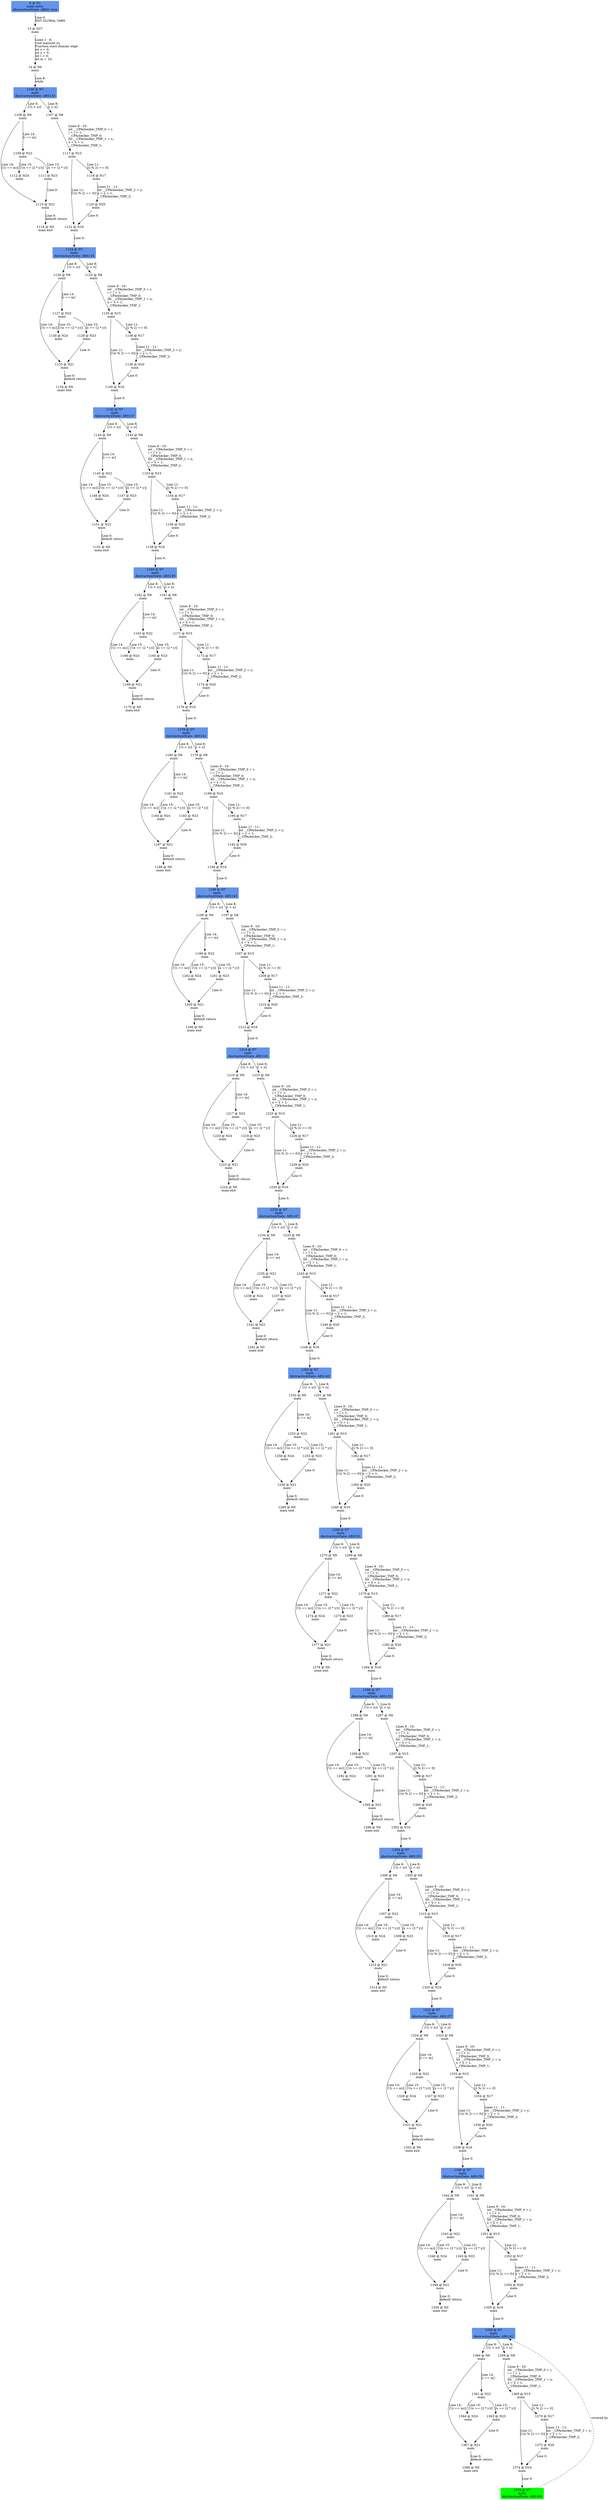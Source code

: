 digraph ARG {
node [style="filled" shape="box" color="white"]
0 [fillcolor="cornflowerblue" label="0 @ N1\nmain entry\nAbstractionState: ABS0: true\n" id="0"]
13 [label="13 @ N27\nmain\n" id="13"]
14 [label="14 @ N6\nmain\n" id="14"]
1106 [fillcolor="cornflowerblue" label="1106 @ N7\nmain\nAbstractionState: ABS133\n" id="1106"]
1108 [label="1108 @ N9\nmain\n" id="1108"]
1115 [label="1115 @ N21\nmain\n" id="1115"]
1116 [label="1116 @ N0\nmain exit\n" id="1116"]
1109 [label="1109 @ N22\nmain\n" id="1109"]
1112 [label="1112 @ N24\nmain\n" id="1112"]
1111 [label="1111 @ N23\nmain\n" id="1111"]
1107 [label="1107 @ N8\nmain\n" id="1107"]
1117 [label="1117 @ N15\nmain\n" id="1117"]
1122 [label="1122 @ N16\nmain\n" id="1122"]
1124 [fillcolor="cornflowerblue" label="1124 @ N7\nmain\nAbstractionState: ABS135\n" id="1124"]
1126 [label="1126 @ N9\nmain\n" id="1126"]
1133 [label="1133 @ N21\nmain\n" id="1133"]
1134 [label="1134 @ N0\nmain exit\n" id="1134"]
1127 [label="1127 @ N22\nmain\n" id="1127"]
1130 [label="1130 @ N24\nmain\n" id="1130"]
1129 [label="1129 @ N23\nmain\n" id="1129"]
1125 [label="1125 @ N8\nmain\n" id="1125"]
1135 [label="1135 @ N15\nmain\n" id="1135"]
1140 [label="1140 @ N16\nmain\n" id="1140"]
1142 [fillcolor="cornflowerblue" label="1142 @ N7\nmain\nAbstractionState: ABS137\n" id="1142"]
1144 [label="1144 @ N9\nmain\n" id="1144"]
1151 [label="1151 @ N21\nmain\n" id="1151"]
1152 [label="1152 @ N0\nmain exit\n" id="1152"]
1145 [label="1145 @ N22\nmain\n" id="1145"]
1148 [label="1148 @ N24\nmain\n" id="1148"]
1147 [label="1147 @ N23\nmain\n" id="1147"]
1143 [label="1143 @ N8\nmain\n" id="1143"]
1153 [label="1153 @ N15\nmain\n" id="1153"]
1158 [label="1158 @ N16\nmain\n" id="1158"]
1160 [fillcolor="cornflowerblue" label="1160 @ N7\nmain\nAbstractionState: ABS139\n" id="1160"]
1162 [label="1162 @ N9\nmain\n" id="1162"]
1169 [label="1169 @ N21\nmain\n" id="1169"]
1170 [label="1170 @ N0\nmain exit\n" id="1170"]
1163 [label="1163 @ N22\nmain\n" id="1163"]
1166 [label="1166 @ N24\nmain\n" id="1166"]
1165 [label="1165 @ N23\nmain\n" id="1165"]
1161 [label="1161 @ N8\nmain\n" id="1161"]
1171 [label="1171 @ N15\nmain\n" id="1171"]
1176 [label="1176 @ N16\nmain\n" id="1176"]
1178 [fillcolor="cornflowerblue" label="1178 @ N7\nmain\nAbstractionState: ABS141\n" id="1178"]
1180 [label="1180 @ N9\nmain\n" id="1180"]
1187 [label="1187 @ N21\nmain\n" id="1187"]
1188 [label="1188 @ N0\nmain exit\n" id="1188"]
1181 [label="1181 @ N22\nmain\n" id="1181"]
1184 [label="1184 @ N24\nmain\n" id="1184"]
1183 [label="1183 @ N23\nmain\n" id="1183"]
1179 [label="1179 @ N8\nmain\n" id="1179"]
1189 [label="1189 @ N15\nmain\n" id="1189"]
1194 [label="1194 @ N16\nmain\n" id="1194"]
1196 [fillcolor="cornflowerblue" label="1196 @ N7\nmain\nAbstractionState: ABS143\n" id="1196"]
1198 [label="1198 @ N9\nmain\n" id="1198"]
1205 [label="1205 @ N21\nmain\n" id="1205"]
1206 [label="1206 @ N0\nmain exit\n" id="1206"]
1199 [label="1199 @ N22\nmain\n" id="1199"]
1202 [label="1202 @ N24\nmain\n" id="1202"]
1201 [label="1201 @ N23\nmain\n" id="1201"]
1197 [label="1197 @ N8\nmain\n" id="1197"]
1207 [label="1207 @ N15\nmain\n" id="1207"]
1212 [label="1212 @ N16\nmain\n" id="1212"]
1214 [fillcolor="cornflowerblue" label="1214 @ N7\nmain\nAbstractionState: ABS145\n" id="1214"]
1216 [label="1216 @ N9\nmain\n" id="1216"]
1223 [label="1223 @ N21\nmain\n" id="1223"]
1224 [label="1224 @ N0\nmain exit\n" id="1224"]
1217 [label="1217 @ N22\nmain\n" id="1217"]
1220 [label="1220 @ N24\nmain\n" id="1220"]
1219 [label="1219 @ N23\nmain\n" id="1219"]
1215 [label="1215 @ N8\nmain\n" id="1215"]
1225 [label="1225 @ N15\nmain\n" id="1225"]
1230 [label="1230 @ N16\nmain\n" id="1230"]
1232 [fillcolor="cornflowerblue" label="1232 @ N7\nmain\nAbstractionState: ABS147\n" id="1232"]
1234 [label="1234 @ N9\nmain\n" id="1234"]
1241 [label="1241 @ N21\nmain\n" id="1241"]
1242 [label="1242 @ N0\nmain exit\n" id="1242"]
1235 [label="1235 @ N22\nmain\n" id="1235"]
1238 [label="1238 @ N24\nmain\n" id="1238"]
1237 [label="1237 @ N23\nmain\n" id="1237"]
1233 [label="1233 @ N8\nmain\n" id="1233"]
1243 [label="1243 @ N15\nmain\n" id="1243"]
1248 [label="1248 @ N16\nmain\n" id="1248"]
1250 [fillcolor="cornflowerblue" label="1250 @ N7\nmain\nAbstractionState: ABS149\n" id="1250"]
1252 [label="1252 @ N9\nmain\n" id="1252"]
1259 [label="1259 @ N21\nmain\n" id="1259"]
1260 [label="1260 @ N0\nmain exit\n" id="1260"]
1253 [label="1253 @ N22\nmain\n" id="1253"]
1256 [label="1256 @ N24\nmain\n" id="1256"]
1255 [label="1255 @ N23\nmain\n" id="1255"]
1251 [label="1251 @ N8\nmain\n" id="1251"]
1261 [label="1261 @ N15\nmain\n" id="1261"]
1266 [label="1266 @ N16\nmain\n" id="1266"]
1268 [fillcolor="cornflowerblue" label="1268 @ N7\nmain\nAbstractionState: ABS151\n" id="1268"]
1270 [label="1270 @ N9\nmain\n" id="1270"]
1277 [label="1277 @ N21\nmain\n" id="1277"]
1278 [label="1278 @ N0\nmain exit\n" id="1278"]
1271 [label="1271 @ N22\nmain\n" id="1271"]
1274 [label="1274 @ N24\nmain\n" id="1274"]
1273 [label="1273 @ N23\nmain\n" id="1273"]
1269 [label="1269 @ N8\nmain\n" id="1269"]
1279 [label="1279 @ N15\nmain\n" id="1279"]
1284 [label="1284 @ N16\nmain\n" id="1284"]
1286 [fillcolor="cornflowerblue" label="1286 @ N7\nmain\nAbstractionState: ABS153\n" id="1286"]
1288 [label="1288 @ N9\nmain\n" id="1288"]
1295 [label="1295 @ N21\nmain\n" id="1295"]
1296 [label="1296 @ N0\nmain exit\n" id="1296"]
1289 [label="1289 @ N22\nmain\n" id="1289"]
1292 [label="1292 @ N24\nmain\n" id="1292"]
1291 [label="1291 @ N23\nmain\n" id="1291"]
1287 [label="1287 @ N8\nmain\n" id="1287"]
1297 [label="1297 @ N15\nmain\n" id="1297"]
1302 [label="1302 @ N16\nmain\n" id="1302"]
1304 [fillcolor="cornflowerblue" label="1304 @ N7\nmain\nAbstractionState: ABS155\n" id="1304"]
1306 [label="1306 @ N9\nmain\n" id="1306"]
1313 [label="1313 @ N21\nmain\n" id="1313"]
1314 [label="1314 @ N0\nmain exit\n" id="1314"]
1307 [label="1307 @ N22\nmain\n" id="1307"]
1310 [label="1310 @ N24\nmain\n" id="1310"]
1309 [label="1309 @ N23\nmain\n" id="1309"]
1305 [label="1305 @ N8\nmain\n" id="1305"]
1315 [label="1315 @ N15\nmain\n" id="1315"]
1320 [label="1320 @ N16\nmain\n" id="1320"]
1322 [fillcolor="cornflowerblue" label="1322 @ N7\nmain\nAbstractionState: ABS157\n" id="1322"]
1324 [label="1324 @ N9\nmain\n" id="1324"]
1331 [label="1331 @ N21\nmain\n" id="1331"]
1332 [label="1332 @ N0\nmain exit\n" id="1332"]
1325 [label="1325 @ N22\nmain\n" id="1325"]
1328 [label="1328 @ N24\nmain\n" id="1328"]
1327 [label="1327 @ N23\nmain\n" id="1327"]
1323 [label="1323 @ N8\nmain\n" id="1323"]
1333 [label="1333 @ N15\nmain\n" id="1333"]
1338 [label="1338 @ N16\nmain\n" id="1338"]
1340 [fillcolor="cornflowerblue" label="1340 @ N7\nmain\nAbstractionState: ABS159\n" id="1340"]
1342 [label="1342 @ N9\nmain\n" id="1342"]
1349 [label="1349 @ N21\nmain\n" id="1349"]
1350 [label="1350 @ N0\nmain exit\n" id="1350"]
1343 [label="1343 @ N22\nmain\n" id="1343"]
1346 [label="1346 @ N24\nmain\n" id="1346"]
1345 [label="1345 @ N23\nmain\n" id="1345"]
1341 [label="1341 @ N8\nmain\n" id="1341"]
1351 [label="1351 @ N15\nmain\n" id="1351"]
1356 [label="1356 @ N16\nmain\n" id="1356"]
1358 [fillcolor="cornflowerblue" label="1358 @ N7\nmain\nAbstractionState: ABS161\n" id="1358"]
1360 [label="1360 @ N9\nmain\n" id="1360"]
1367 [label="1367 @ N21\nmain\n" id="1367"]
1368 [label="1368 @ N0\nmain exit\n" id="1368"]
1361 [label="1361 @ N22\nmain\n" id="1361"]
1364 [label="1364 @ N24\nmain\n" id="1364"]
1363 [label="1363 @ N23\nmain\n" id="1363"]
1359 [label="1359 @ N8\nmain\n" id="1359"]
1369 [label="1369 @ N15\nmain\n" id="1369"]
1374 [label="1374 @ N16\nmain\n" id="1374"]
1376 [fillcolor="green" label="1376 @ N7\nmain\nAbstractionState: ABS163\n" id="1376"]
1370 [label="1370 @ N17\nmain\n" id="1370"]
1372 [label="1372 @ N20\nmain\n" id="1372"]
1352 [label="1352 @ N17\nmain\n" id="1352"]
1354 [label="1354 @ N20\nmain\n" id="1354"]
1334 [label="1334 @ N17\nmain\n" id="1334"]
1336 [label="1336 @ N20\nmain\n" id="1336"]
1316 [label="1316 @ N17\nmain\n" id="1316"]
1318 [label="1318 @ N20\nmain\n" id="1318"]
1298 [label="1298 @ N17\nmain\n" id="1298"]
1300 [label="1300 @ N20\nmain\n" id="1300"]
1280 [label="1280 @ N17\nmain\n" id="1280"]
1282 [label="1282 @ N20\nmain\n" id="1282"]
1262 [label="1262 @ N17\nmain\n" id="1262"]
1264 [label="1264 @ N20\nmain\n" id="1264"]
1244 [label="1244 @ N17\nmain\n" id="1244"]
1246 [label="1246 @ N20\nmain\n" id="1246"]
1226 [label="1226 @ N17\nmain\n" id="1226"]
1228 [label="1228 @ N20\nmain\n" id="1228"]
1208 [label="1208 @ N17\nmain\n" id="1208"]
1210 [label="1210 @ N20\nmain\n" id="1210"]
1190 [label="1190 @ N17\nmain\n" id="1190"]
1192 [label="1192 @ N20\nmain\n" id="1192"]
1172 [label="1172 @ N17\nmain\n" id="1172"]
1174 [label="1174 @ N20\nmain\n" id="1174"]
1154 [label="1154 @ N17\nmain\n" id="1154"]
1156 [label="1156 @ N20\nmain\n" id="1156"]
1136 [label="1136 @ N17\nmain\n" id="1136"]
1138 [label="1138 @ N20\nmain\n" id="1138"]
1118 [label="1118 @ N17\nmain\n" id="1118"]
1120 [label="1120 @ N20\nmain\n" id="1120"]
0 -> 13 [label="Line 0: \lINIT GLOBAL VARS\l" id="0 -> 13"]
13 -> 14 [label="Lines 1 - 6: \lvoid main(int n);\lFunction start dummy edge\lint x = 0;\lint y = 0;\lint i = 0;\lint m = 10;\l" id="13 -> 14"]
14 -> 1106 [label="Line 8: \lwhile\l" id="14 -> 1106"]
1106 -> 1107 [label="Line 8: \l[i < n]\l" id="1106 -> 1107"]
1106 -> 1108 [label="Line 8: \l[!(i < n)]\l" id="1106 -> 1108"]
1108 -> 1109 [label="Line 14: \l[i == m]\l" id="1108 -> 1109"]
1108 -> 1115 [label="Line 14: \l[!(i == m)]\l" id="1108 -> 1115"]
1115 -> 1116 [label="Line 0: \ldefault return\l" id="1115 -> 1116"]
1109 -> 1111 [label="Line 15: \l[x == (2 * y)]\l" id="1109 -> 1111"]
1109 -> 1112 [label="Line 15: \l[!(x == (2 * y))]\l" id="1109 -> 1112"]
1111 -> 1115 [label="Line 0: \l\l" id="1111 -> 1115"]
1107 -> 1117 [label="Lines 9 - 10: \lint __CPAchecker_TMP_0 = i;\li = i + 1;\l__CPAchecker_TMP_0;\lint __CPAchecker_TMP_1 = x;\lx = x + 1;\l__CPAchecker_TMP_1;\l" id="1107 -> 1117"]
1117 -> 1118 [label="Line 11: \l[(i % 2) == 0]\l" id="1117 -> 1118"]
1117 -> 1122 [label="Line 11: \l[!((i % 2) == 0)]\l" id="1117 -> 1122"]
1122 -> 1124 [label="Line 0: \l\l" id="1122 -> 1124"]
1124 -> 1125 [label="Line 8: \l[i < n]\l" id="1124 -> 1125"]
1124 -> 1126 [label="Line 8: \l[!(i < n)]\l" id="1124 -> 1126"]
1126 -> 1127 [label="Line 14: \l[i == m]\l" id="1126 -> 1127"]
1126 -> 1133 [label="Line 14: \l[!(i == m)]\l" id="1126 -> 1133"]
1133 -> 1134 [label="Line 0: \ldefault return\l" id="1133 -> 1134"]
1127 -> 1129 [label="Line 15: \l[x == (2 * y)]\l" id="1127 -> 1129"]
1127 -> 1130 [label="Line 15: \l[!(x == (2 * y))]\l" id="1127 -> 1130"]
1129 -> 1133 [label="Line 0: \l\l" id="1129 -> 1133"]
1125 -> 1135 [label="Lines 9 - 10: \lint __CPAchecker_TMP_0 = i;\li = i + 1;\l__CPAchecker_TMP_0;\lint __CPAchecker_TMP_1 = x;\lx = x + 1;\l__CPAchecker_TMP_1;\l" id="1125 -> 1135"]
1135 -> 1136 [label="Line 11: \l[(i % 2) == 0]\l" id="1135 -> 1136"]
1135 -> 1140 [label="Line 11: \l[!((i % 2) == 0)]\l" id="1135 -> 1140"]
1140 -> 1142 [label="Line 0: \l\l" id="1140 -> 1142"]
1142 -> 1143 [label="Line 8: \l[i < n]\l" id="1142 -> 1143"]
1142 -> 1144 [label="Line 8: \l[!(i < n)]\l" id="1142 -> 1144"]
1144 -> 1145 [label="Line 14: \l[i == m]\l" id="1144 -> 1145"]
1144 -> 1151 [label="Line 14: \l[!(i == m)]\l" id="1144 -> 1151"]
1151 -> 1152 [label="Line 0: \ldefault return\l" id="1151 -> 1152"]
1145 -> 1147 [label="Line 15: \l[x == (2 * y)]\l" id="1145 -> 1147"]
1145 -> 1148 [label="Line 15: \l[!(x == (2 * y))]\l" id="1145 -> 1148"]
1147 -> 1151 [label="Line 0: \l\l" id="1147 -> 1151"]
1143 -> 1153 [label="Lines 9 - 10: \lint __CPAchecker_TMP_0 = i;\li = i + 1;\l__CPAchecker_TMP_0;\lint __CPAchecker_TMP_1 = x;\lx = x + 1;\l__CPAchecker_TMP_1;\l" id="1143 -> 1153"]
1153 -> 1154 [label="Line 11: \l[(i % 2) == 0]\l" id="1153 -> 1154"]
1153 -> 1158 [label="Line 11: \l[!((i % 2) == 0)]\l" id="1153 -> 1158"]
1158 -> 1160 [label="Line 0: \l\l" id="1158 -> 1160"]
1160 -> 1161 [label="Line 8: \l[i < n]\l" id="1160 -> 1161"]
1160 -> 1162 [label="Line 8: \l[!(i < n)]\l" id="1160 -> 1162"]
1162 -> 1163 [label="Line 14: \l[i == m]\l" id="1162 -> 1163"]
1162 -> 1169 [label="Line 14: \l[!(i == m)]\l" id="1162 -> 1169"]
1169 -> 1170 [label="Line 0: \ldefault return\l" id="1169 -> 1170"]
1163 -> 1165 [label="Line 15: \l[x == (2 * y)]\l" id="1163 -> 1165"]
1163 -> 1166 [label="Line 15: \l[!(x == (2 * y))]\l" id="1163 -> 1166"]
1165 -> 1169 [label="Line 0: \l\l" id="1165 -> 1169"]
1161 -> 1171 [label="Lines 9 - 10: \lint __CPAchecker_TMP_0 = i;\li = i + 1;\l__CPAchecker_TMP_0;\lint __CPAchecker_TMP_1 = x;\lx = x + 1;\l__CPAchecker_TMP_1;\l" id="1161 -> 1171"]
1171 -> 1172 [label="Line 11: \l[(i % 2) == 0]\l" id="1171 -> 1172"]
1171 -> 1176 [label="Line 11: \l[!((i % 2) == 0)]\l" id="1171 -> 1176"]
1176 -> 1178 [label="Line 0: \l\l" id="1176 -> 1178"]
1178 -> 1179 [label="Line 8: \l[i < n]\l" id="1178 -> 1179"]
1178 -> 1180 [label="Line 8: \l[!(i < n)]\l" id="1178 -> 1180"]
1180 -> 1181 [label="Line 14: \l[i == m]\l" id="1180 -> 1181"]
1180 -> 1187 [label="Line 14: \l[!(i == m)]\l" id="1180 -> 1187"]
1187 -> 1188 [label="Line 0: \ldefault return\l" id="1187 -> 1188"]
1181 -> 1183 [label="Line 15: \l[x == (2 * y)]\l" id="1181 -> 1183"]
1181 -> 1184 [label="Line 15: \l[!(x == (2 * y))]\l" id="1181 -> 1184"]
1183 -> 1187 [label="Line 0: \l\l" id="1183 -> 1187"]
1179 -> 1189 [label="Lines 9 - 10: \lint __CPAchecker_TMP_0 = i;\li = i + 1;\l__CPAchecker_TMP_0;\lint __CPAchecker_TMP_1 = x;\lx = x + 1;\l__CPAchecker_TMP_1;\l" id="1179 -> 1189"]
1189 -> 1190 [label="Line 11: \l[(i % 2) == 0]\l" id="1189 -> 1190"]
1189 -> 1194 [label="Line 11: \l[!((i % 2) == 0)]\l" id="1189 -> 1194"]
1194 -> 1196 [label="Line 0: \l\l" id="1194 -> 1196"]
1196 -> 1197 [label="Line 8: \l[i < n]\l" id="1196 -> 1197"]
1196 -> 1198 [label="Line 8: \l[!(i < n)]\l" id="1196 -> 1198"]
1198 -> 1199 [label="Line 14: \l[i == m]\l" id="1198 -> 1199"]
1198 -> 1205 [label="Line 14: \l[!(i == m)]\l" id="1198 -> 1205"]
1205 -> 1206 [label="Line 0: \ldefault return\l" id="1205 -> 1206"]
1199 -> 1201 [label="Line 15: \l[x == (2 * y)]\l" id="1199 -> 1201"]
1199 -> 1202 [label="Line 15: \l[!(x == (2 * y))]\l" id="1199 -> 1202"]
1201 -> 1205 [label="Line 0: \l\l" id="1201 -> 1205"]
1197 -> 1207 [label="Lines 9 - 10: \lint __CPAchecker_TMP_0 = i;\li = i + 1;\l__CPAchecker_TMP_0;\lint __CPAchecker_TMP_1 = x;\lx = x + 1;\l__CPAchecker_TMP_1;\l" id="1197 -> 1207"]
1207 -> 1208 [label="Line 11: \l[(i % 2) == 0]\l" id="1207 -> 1208"]
1207 -> 1212 [label="Line 11: \l[!((i % 2) == 0)]\l" id="1207 -> 1212"]
1212 -> 1214 [label="Line 0: \l\l" id="1212 -> 1214"]
1214 -> 1215 [label="Line 8: \l[i < n]\l" id="1214 -> 1215"]
1214 -> 1216 [label="Line 8: \l[!(i < n)]\l" id="1214 -> 1216"]
1216 -> 1217 [label="Line 14: \l[i == m]\l" id="1216 -> 1217"]
1216 -> 1223 [label="Line 14: \l[!(i == m)]\l" id="1216 -> 1223"]
1223 -> 1224 [label="Line 0: \ldefault return\l" id="1223 -> 1224"]
1217 -> 1219 [label="Line 15: \l[x == (2 * y)]\l" id="1217 -> 1219"]
1217 -> 1220 [label="Line 15: \l[!(x == (2 * y))]\l" id="1217 -> 1220"]
1219 -> 1223 [label="Line 0: \l\l" id="1219 -> 1223"]
1215 -> 1225 [label="Lines 9 - 10: \lint __CPAchecker_TMP_0 = i;\li = i + 1;\l__CPAchecker_TMP_0;\lint __CPAchecker_TMP_1 = x;\lx = x + 1;\l__CPAchecker_TMP_1;\l" id="1215 -> 1225"]
1225 -> 1226 [label="Line 11: \l[(i % 2) == 0]\l" id="1225 -> 1226"]
1225 -> 1230 [label="Line 11: \l[!((i % 2) == 0)]\l" id="1225 -> 1230"]
1230 -> 1232 [label="Line 0: \l\l" id="1230 -> 1232"]
1232 -> 1233 [label="Line 8: \l[i < n]\l" id="1232 -> 1233"]
1232 -> 1234 [label="Line 8: \l[!(i < n)]\l" id="1232 -> 1234"]
1234 -> 1235 [label="Line 14: \l[i == m]\l" id="1234 -> 1235"]
1234 -> 1241 [label="Line 14: \l[!(i == m)]\l" id="1234 -> 1241"]
1241 -> 1242 [label="Line 0: \ldefault return\l" id="1241 -> 1242"]
1235 -> 1237 [label="Line 15: \l[x == (2 * y)]\l" id="1235 -> 1237"]
1235 -> 1238 [label="Line 15: \l[!(x == (2 * y))]\l" id="1235 -> 1238"]
1237 -> 1241 [label="Line 0: \l\l" id="1237 -> 1241"]
1233 -> 1243 [label="Lines 9 - 10: \lint __CPAchecker_TMP_0 = i;\li = i + 1;\l__CPAchecker_TMP_0;\lint __CPAchecker_TMP_1 = x;\lx = x + 1;\l__CPAchecker_TMP_1;\l" id="1233 -> 1243"]
1243 -> 1244 [label="Line 11: \l[(i % 2) == 0]\l" id="1243 -> 1244"]
1243 -> 1248 [label="Line 11: \l[!((i % 2) == 0)]\l" id="1243 -> 1248"]
1248 -> 1250 [label="Line 0: \l\l" id="1248 -> 1250"]
1250 -> 1251 [label="Line 8: \l[i < n]\l" id="1250 -> 1251"]
1250 -> 1252 [label="Line 8: \l[!(i < n)]\l" id="1250 -> 1252"]
1252 -> 1253 [label="Line 14: \l[i == m]\l" id="1252 -> 1253"]
1252 -> 1259 [label="Line 14: \l[!(i == m)]\l" id="1252 -> 1259"]
1259 -> 1260 [label="Line 0: \ldefault return\l" id="1259 -> 1260"]
1253 -> 1255 [label="Line 15: \l[x == (2 * y)]\l" id="1253 -> 1255"]
1253 -> 1256 [label="Line 15: \l[!(x == (2 * y))]\l" id="1253 -> 1256"]
1255 -> 1259 [label="Line 0: \l\l" id="1255 -> 1259"]
1251 -> 1261 [label="Lines 9 - 10: \lint __CPAchecker_TMP_0 = i;\li = i + 1;\l__CPAchecker_TMP_0;\lint __CPAchecker_TMP_1 = x;\lx = x + 1;\l__CPAchecker_TMP_1;\l" id="1251 -> 1261"]
1261 -> 1262 [label="Line 11: \l[(i % 2) == 0]\l" id="1261 -> 1262"]
1261 -> 1266 [label="Line 11: \l[!((i % 2) == 0)]\l" id="1261 -> 1266"]
1266 -> 1268 [label="Line 0: \l\l" id="1266 -> 1268"]
1268 -> 1269 [label="Line 8: \l[i < n]\l" id="1268 -> 1269"]
1268 -> 1270 [label="Line 8: \l[!(i < n)]\l" id="1268 -> 1270"]
1270 -> 1271 [label="Line 14: \l[i == m]\l" id="1270 -> 1271"]
1270 -> 1277 [label="Line 14: \l[!(i == m)]\l" id="1270 -> 1277"]
1277 -> 1278 [label="Line 0: \ldefault return\l" id="1277 -> 1278"]
1271 -> 1273 [label="Line 15: \l[x == (2 * y)]\l" id="1271 -> 1273"]
1271 -> 1274 [label="Line 15: \l[!(x == (2 * y))]\l" id="1271 -> 1274"]
1273 -> 1277 [label="Line 0: \l\l" id="1273 -> 1277"]
1269 -> 1279 [label="Lines 9 - 10: \lint __CPAchecker_TMP_0 = i;\li = i + 1;\l__CPAchecker_TMP_0;\lint __CPAchecker_TMP_1 = x;\lx = x + 1;\l__CPAchecker_TMP_1;\l" id="1269 -> 1279"]
1279 -> 1280 [label="Line 11: \l[(i % 2) == 0]\l" id="1279 -> 1280"]
1279 -> 1284 [label="Line 11: \l[!((i % 2) == 0)]\l" id="1279 -> 1284"]
1284 -> 1286 [label="Line 0: \l\l" id="1284 -> 1286"]
1286 -> 1287 [label="Line 8: \l[i < n]\l" id="1286 -> 1287"]
1286 -> 1288 [label="Line 8: \l[!(i < n)]\l" id="1286 -> 1288"]
1288 -> 1289 [label="Line 14: \l[i == m]\l" id="1288 -> 1289"]
1288 -> 1295 [label="Line 14: \l[!(i == m)]\l" id="1288 -> 1295"]
1295 -> 1296 [label="Line 0: \ldefault return\l" id="1295 -> 1296"]
1289 -> 1291 [label="Line 15: \l[x == (2 * y)]\l" id="1289 -> 1291"]
1289 -> 1292 [label="Line 15: \l[!(x == (2 * y))]\l" id="1289 -> 1292"]
1291 -> 1295 [label="Line 0: \l\l" id="1291 -> 1295"]
1287 -> 1297 [label="Lines 9 - 10: \lint __CPAchecker_TMP_0 = i;\li = i + 1;\l__CPAchecker_TMP_0;\lint __CPAchecker_TMP_1 = x;\lx = x + 1;\l__CPAchecker_TMP_1;\l" id="1287 -> 1297"]
1297 -> 1298 [label="Line 11: \l[(i % 2) == 0]\l" id="1297 -> 1298"]
1297 -> 1302 [label="Line 11: \l[!((i % 2) == 0)]\l" id="1297 -> 1302"]
1302 -> 1304 [label="Line 0: \l\l" id="1302 -> 1304"]
1304 -> 1305 [label="Line 8: \l[i < n]\l" id="1304 -> 1305"]
1304 -> 1306 [label="Line 8: \l[!(i < n)]\l" id="1304 -> 1306"]
1306 -> 1307 [label="Line 14: \l[i == m]\l" id="1306 -> 1307"]
1306 -> 1313 [label="Line 14: \l[!(i == m)]\l" id="1306 -> 1313"]
1313 -> 1314 [label="Line 0: \ldefault return\l" id="1313 -> 1314"]
1307 -> 1309 [label="Line 15: \l[x == (2 * y)]\l" id="1307 -> 1309"]
1307 -> 1310 [label="Line 15: \l[!(x == (2 * y))]\l" id="1307 -> 1310"]
1309 -> 1313 [label="Line 0: \l\l" id="1309 -> 1313"]
1305 -> 1315 [label="Lines 9 - 10: \lint __CPAchecker_TMP_0 = i;\li = i + 1;\l__CPAchecker_TMP_0;\lint __CPAchecker_TMP_1 = x;\lx = x + 1;\l__CPAchecker_TMP_1;\l" id="1305 -> 1315"]
1315 -> 1316 [label="Line 11: \l[(i % 2) == 0]\l" id="1315 -> 1316"]
1315 -> 1320 [label="Line 11: \l[!((i % 2) == 0)]\l" id="1315 -> 1320"]
1320 -> 1322 [label="Line 0: \l\l" id="1320 -> 1322"]
1322 -> 1323 [label="Line 8: \l[i < n]\l" id="1322 -> 1323"]
1322 -> 1324 [label="Line 8: \l[!(i < n)]\l" id="1322 -> 1324"]
1324 -> 1325 [label="Line 14: \l[i == m]\l" id="1324 -> 1325"]
1324 -> 1331 [label="Line 14: \l[!(i == m)]\l" id="1324 -> 1331"]
1331 -> 1332 [label="Line 0: \ldefault return\l" id="1331 -> 1332"]
1325 -> 1327 [label="Line 15: \l[x == (2 * y)]\l" id="1325 -> 1327"]
1325 -> 1328 [label="Line 15: \l[!(x == (2 * y))]\l" id="1325 -> 1328"]
1327 -> 1331 [label="Line 0: \l\l" id="1327 -> 1331"]
1323 -> 1333 [label="Lines 9 - 10: \lint __CPAchecker_TMP_0 = i;\li = i + 1;\l__CPAchecker_TMP_0;\lint __CPAchecker_TMP_1 = x;\lx = x + 1;\l__CPAchecker_TMP_1;\l" id="1323 -> 1333"]
1333 -> 1334 [label="Line 11: \l[(i % 2) == 0]\l" id="1333 -> 1334"]
1333 -> 1338 [label="Line 11: \l[!((i % 2) == 0)]\l" id="1333 -> 1338"]
1338 -> 1340 [label="Line 0: \l\l" id="1338 -> 1340"]
1340 -> 1341 [label="Line 8: \l[i < n]\l" id="1340 -> 1341"]
1340 -> 1342 [label="Line 8: \l[!(i < n)]\l" id="1340 -> 1342"]
1342 -> 1343 [label="Line 14: \l[i == m]\l" id="1342 -> 1343"]
1342 -> 1349 [label="Line 14: \l[!(i == m)]\l" id="1342 -> 1349"]
1349 -> 1350 [label="Line 0: \ldefault return\l" id="1349 -> 1350"]
1343 -> 1345 [label="Line 15: \l[x == (2 * y)]\l" id="1343 -> 1345"]
1343 -> 1346 [label="Line 15: \l[!(x == (2 * y))]\l" id="1343 -> 1346"]
1345 -> 1349 [label="Line 0: \l\l" id="1345 -> 1349"]
1341 -> 1351 [label="Lines 9 - 10: \lint __CPAchecker_TMP_0 = i;\li = i + 1;\l__CPAchecker_TMP_0;\lint __CPAchecker_TMP_1 = x;\lx = x + 1;\l__CPAchecker_TMP_1;\l" id="1341 -> 1351"]
1351 -> 1352 [label="Line 11: \l[(i % 2) == 0]\l" id="1351 -> 1352"]
1351 -> 1356 [label="Line 11: \l[!((i % 2) == 0)]\l" id="1351 -> 1356"]
1356 -> 1358 [label="Line 0: \l\l" id="1356 -> 1358"]
1376 -> 1358 [style="dashed" weight="0" label="covered by"]
1358 -> 1359 [label="Line 8: \l[i < n]\l" id="1358 -> 1359"]
1358 -> 1360 [label="Line 8: \l[!(i < n)]\l" id="1358 -> 1360"]
1360 -> 1361 [label="Line 14: \l[i == m]\l" id="1360 -> 1361"]
1360 -> 1367 [label="Line 14: \l[!(i == m)]\l" id="1360 -> 1367"]
1367 -> 1368 [label="Line 0: \ldefault return\l" id="1367 -> 1368"]
1361 -> 1363 [label="Line 15: \l[x == (2 * y)]\l" id="1361 -> 1363"]
1361 -> 1364 [label="Line 15: \l[!(x == (2 * y))]\l" id="1361 -> 1364"]
1363 -> 1367 [label="Line 0: \l\l" id="1363 -> 1367"]
1359 -> 1369 [label="Lines 9 - 10: \lint __CPAchecker_TMP_0 = i;\li = i + 1;\l__CPAchecker_TMP_0;\lint __CPAchecker_TMP_1 = x;\lx = x + 1;\l__CPAchecker_TMP_1;\l" id="1359 -> 1369"]
1369 -> 1370 [label="Line 11: \l[(i % 2) == 0]\l" id="1369 -> 1370"]
1369 -> 1374 [label="Line 11: \l[!((i % 2) == 0)]\l" id="1369 -> 1374"]
1374 -> 1376 [label="Line 0: \l\l" id="1374 -> 1376"]
1370 -> 1372 [label="Lines 11 - 11: \lint __CPAchecker_TMP_2 = y;\ly = y + 1;\l__CPAchecker_TMP_2;\l" id="1370 -> 1372"]
1372 -> 1374 [label="Line 0: \l\l" id="1372 -> 1374"]
1352 -> 1354 [label="Lines 11 - 11: \lint __CPAchecker_TMP_2 = y;\ly = y + 1;\l__CPAchecker_TMP_2;\l" id="1352 -> 1354"]
1354 -> 1356 [label="Line 0: \l\l" id="1354 -> 1356"]
1334 -> 1336 [label="Lines 11 - 11: \lint __CPAchecker_TMP_2 = y;\ly = y + 1;\l__CPAchecker_TMP_2;\l" id="1334 -> 1336"]
1336 -> 1338 [label="Line 0: \l\l" id="1336 -> 1338"]
1316 -> 1318 [label="Lines 11 - 11: \lint __CPAchecker_TMP_2 = y;\ly = y + 1;\l__CPAchecker_TMP_2;\l" id="1316 -> 1318"]
1318 -> 1320 [label="Line 0: \l\l" id="1318 -> 1320"]
1298 -> 1300 [label="Lines 11 - 11: \lint __CPAchecker_TMP_2 = y;\ly = y + 1;\l__CPAchecker_TMP_2;\l" id="1298 -> 1300"]
1300 -> 1302 [label="Line 0: \l\l" id="1300 -> 1302"]
1280 -> 1282 [label="Lines 11 - 11: \lint __CPAchecker_TMP_2 = y;\ly = y + 1;\l__CPAchecker_TMP_2;\l" id="1280 -> 1282"]
1282 -> 1284 [label="Line 0: \l\l" id="1282 -> 1284"]
1262 -> 1264 [label="Lines 11 - 11: \lint __CPAchecker_TMP_2 = y;\ly = y + 1;\l__CPAchecker_TMP_2;\l" id="1262 -> 1264"]
1264 -> 1266 [label="Line 0: \l\l" id="1264 -> 1266"]
1244 -> 1246 [label="Lines 11 - 11: \lint __CPAchecker_TMP_2 = y;\ly = y + 1;\l__CPAchecker_TMP_2;\l" id="1244 -> 1246"]
1246 -> 1248 [label="Line 0: \l\l" id="1246 -> 1248"]
1226 -> 1228 [label="Lines 11 - 11: \lint __CPAchecker_TMP_2 = y;\ly = y + 1;\l__CPAchecker_TMP_2;\l" id="1226 -> 1228"]
1228 -> 1230 [label="Line 0: \l\l" id="1228 -> 1230"]
1208 -> 1210 [label="Lines 11 - 11: \lint __CPAchecker_TMP_2 = y;\ly = y + 1;\l__CPAchecker_TMP_2;\l" id="1208 -> 1210"]
1210 -> 1212 [label="Line 0: \l\l" id="1210 -> 1212"]
1190 -> 1192 [label="Lines 11 - 11: \lint __CPAchecker_TMP_2 = y;\ly = y + 1;\l__CPAchecker_TMP_2;\l" id="1190 -> 1192"]
1192 -> 1194 [label="Line 0: \l\l" id="1192 -> 1194"]
1172 -> 1174 [label="Lines 11 - 11: \lint __CPAchecker_TMP_2 = y;\ly = y + 1;\l__CPAchecker_TMP_2;\l" id="1172 -> 1174"]
1174 -> 1176 [label="Line 0: \l\l" id="1174 -> 1176"]
1154 -> 1156 [label="Lines 11 - 11: \lint __CPAchecker_TMP_2 = y;\ly = y + 1;\l__CPAchecker_TMP_2;\l" id="1154 -> 1156"]
1156 -> 1158 [label="Line 0: \l\l" id="1156 -> 1158"]
1136 -> 1138 [label="Lines 11 - 11: \lint __CPAchecker_TMP_2 = y;\ly = y + 1;\l__CPAchecker_TMP_2;\l" id="1136 -> 1138"]
1138 -> 1140 [label="Line 0: \l\l" id="1138 -> 1140"]
1118 -> 1120 [label="Lines 11 - 11: \lint __CPAchecker_TMP_2 = y;\ly = y + 1;\l__CPAchecker_TMP_2;\l" id="1118 -> 1120"]
1120 -> 1122 [label="Line 0: \l\l" id="1120 -> 1122"]
}
